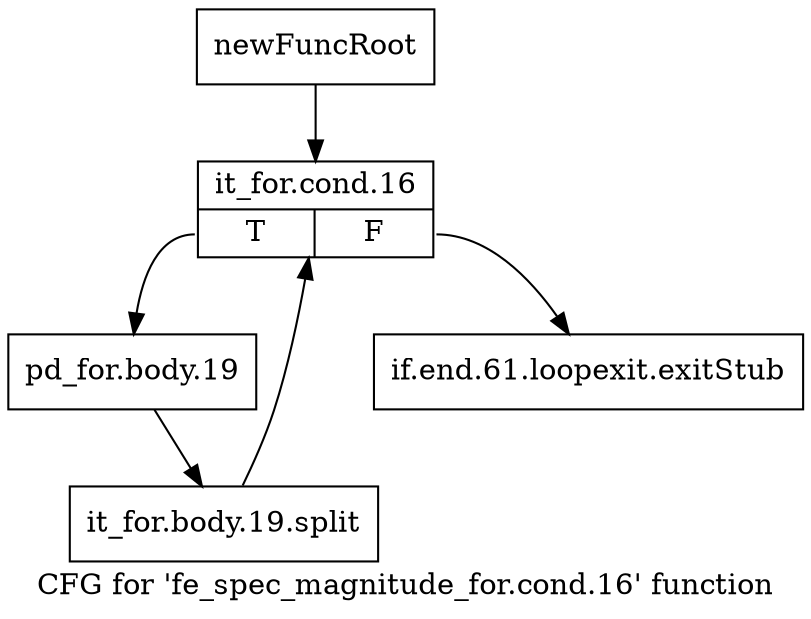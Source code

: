 digraph "CFG for 'fe_spec_magnitude_for.cond.16' function" {
	label="CFG for 'fe_spec_magnitude_for.cond.16' function";

	Node0x12fdc10 [shape=record,label="{newFuncRoot}"];
	Node0x12fdc10 -> Node0x12fe100;
	Node0x12fdc60 [shape=record,label="{if.end.61.loopexit.exitStub}"];
	Node0x12fe100 [shape=record,label="{it_for.cond.16|{<s0>T|<s1>F}}"];
	Node0x12fe100:s0 -> Node0x12fe150;
	Node0x12fe100:s1 -> Node0x12fdc60;
	Node0x12fe150 [shape=record,label="{pd_for.body.19}"];
	Node0x12fe150 -> Node0x160f070;
	Node0x160f070 [shape=record,label="{it_for.body.19.split}"];
	Node0x160f070 -> Node0x12fe100;
}
